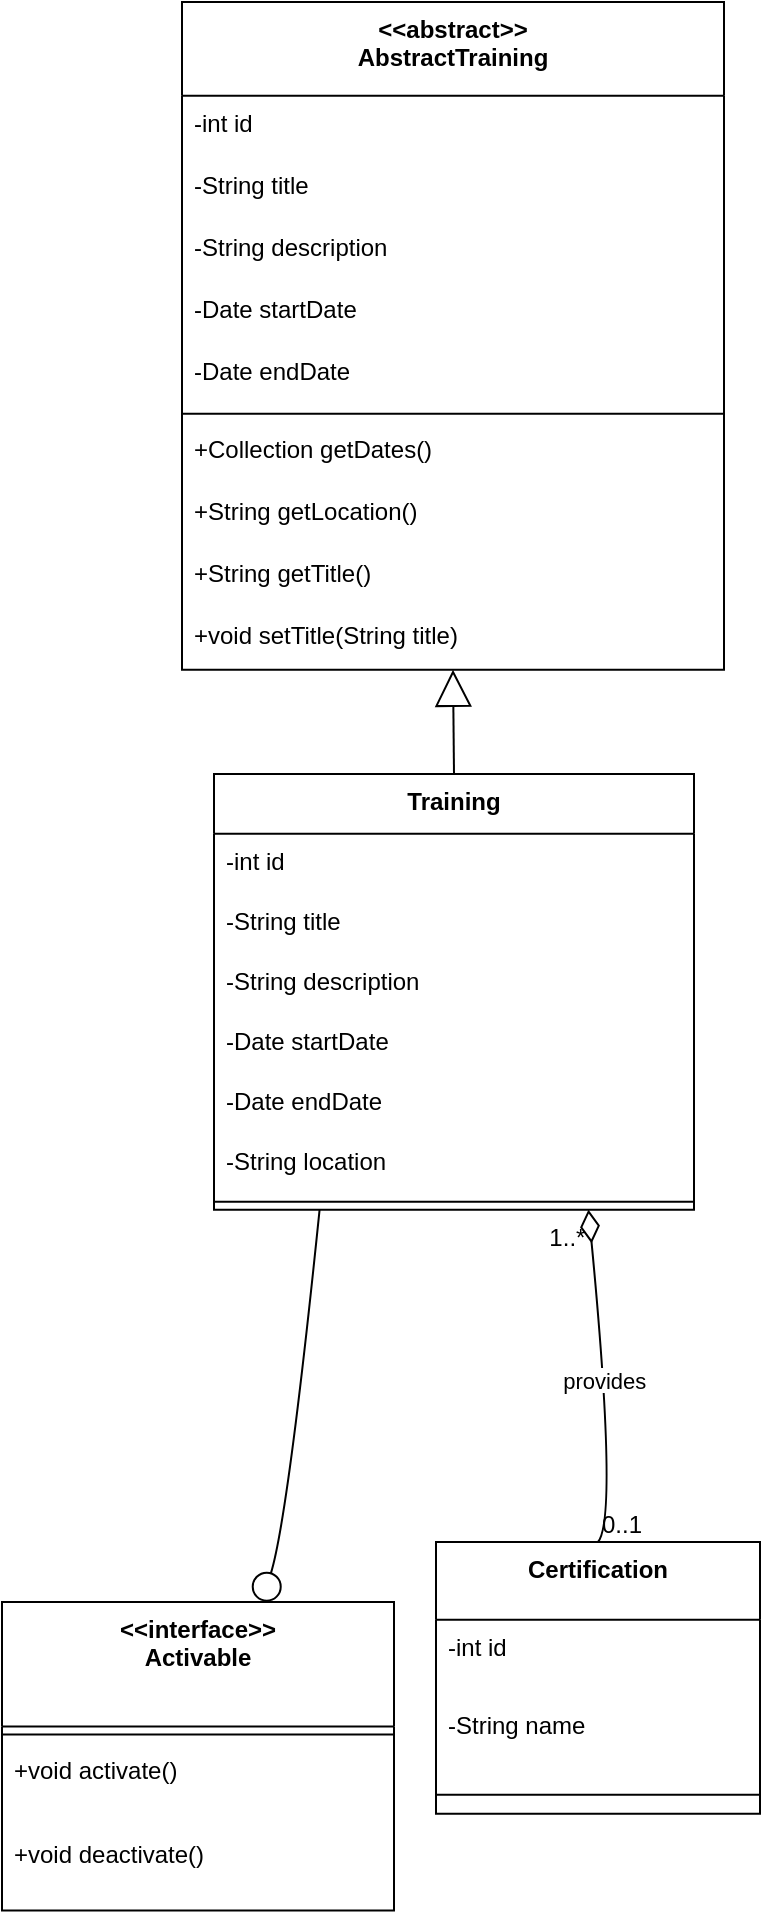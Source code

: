 <mxfile version="28.2.8">
  <diagram name="Page-1" id="EYg3MqegUCzYYS_CXkTB">
    <mxGraphModel dx="858" dy="404" grid="1" gridSize="10" guides="1" tooltips="1" connect="1" arrows="1" fold="1" page="1" pageScale="1" pageWidth="827" pageHeight="1169" math="0" shadow="0">
      <root>
        <mxCell id="0" />
        <mxCell id="1" parent="0" />
        <mxCell id="DrM0CufQLxGyzozMeJKn-111" value="&lt;&lt;abstract&gt;&gt;&#xa;AbstractTraining" style="swimlane;fontStyle=1;align=center;verticalAlign=top;childLayout=stackLayout;horizontal=1;startSize=46.857;horizontalStack=0;resizeParent=1;resizeParentMax=0;resizeLast=0;collapsible=0;marginBottom=0;" vertex="1" parent="1">
          <mxGeometry x="110" y="1140" width="271" height="333.857" as="geometry" />
        </mxCell>
        <mxCell id="DrM0CufQLxGyzozMeJKn-112" value="-int id" style="text;strokeColor=none;fillColor=none;align=left;verticalAlign=top;spacingLeft=4;spacingRight=4;overflow=hidden;rotatable=0;points=[[0,0.5],[1,0.5]];portConstraint=eastwest;" vertex="1" parent="DrM0CufQLxGyzozMeJKn-111">
          <mxGeometry y="46.857" width="271" height="31" as="geometry" />
        </mxCell>
        <mxCell id="DrM0CufQLxGyzozMeJKn-113" value="-String title" style="text;strokeColor=none;fillColor=none;align=left;verticalAlign=top;spacingLeft=4;spacingRight=4;overflow=hidden;rotatable=0;points=[[0,0.5],[1,0.5]];portConstraint=eastwest;" vertex="1" parent="DrM0CufQLxGyzozMeJKn-111">
          <mxGeometry y="77.857" width="271" height="31" as="geometry" />
        </mxCell>
        <mxCell id="DrM0CufQLxGyzozMeJKn-114" value="-String description" style="text;strokeColor=none;fillColor=none;align=left;verticalAlign=top;spacingLeft=4;spacingRight=4;overflow=hidden;rotatable=0;points=[[0,0.5],[1,0.5]];portConstraint=eastwest;" vertex="1" parent="DrM0CufQLxGyzozMeJKn-111">
          <mxGeometry y="108.857" width="271" height="31" as="geometry" />
        </mxCell>
        <mxCell id="DrM0CufQLxGyzozMeJKn-115" value="-Date startDate" style="text;strokeColor=none;fillColor=none;align=left;verticalAlign=top;spacingLeft=4;spacingRight=4;overflow=hidden;rotatable=0;points=[[0,0.5],[1,0.5]];portConstraint=eastwest;" vertex="1" parent="DrM0CufQLxGyzozMeJKn-111">
          <mxGeometry y="139.857" width="271" height="31" as="geometry" />
        </mxCell>
        <mxCell id="DrM0CufQLxGyzozMeJKn-116" value="-Date endDate" style="text;strokeColor=none;fillColor=none;align=left;verticalAlign=top;spacingLeft=4;spacingRight=4;overflow=hidden;rotatable=0;points=[[0,0.5],[1,0.5]];portConstraint=eastwest;" vertex="1" parent="DrM0CufQLxGyzozMeJKn-111">
          <mxGeometry y="170.857" width="271" height="31" as="geometry" />
        </mxCell>
        <mxCell id="DrM0CufQLxGyzozMeJKn-117" style="line;strokeWidth=1;fillColor=none;align=left;verticalAlign=middle;spacingTop=-1;spacingLeft=3;spacingRight=3;rotatable=0;labelPosition=right;points=[];portConstraint=eastwest;strokeColor=inherit;" vertex="1" parent="DrM0CufQLxGyzozMeJKn-111">
          <mxGeometry y="201.857" width="271" height="8" as="geometry" />
        </mxCell>
        <mxCell id="DrM0CufQLxGyzozMeJKn-118" value="+Collection getDates()" style="text;strokeColor=none;fillColor=none;align=left;verticalAlign=top;spacingLeft=4;spacingRight=4;overflow=hidden;rotatable=0;points=[[0,0.5],[1,0.5]];portConstraint=eastwest;" vertex="1" parent="DrM0CufQLxGyzozMeJKn-111">
          <mxGeometry y="209.857" width="271" height="31" as="geometry" />
        </mxCell>
        <mxCell id="DrM0CufQLxGyzozMeJKn-119" value="+String getLocation()" style="text;strokeColor=none;fillColor=none;align=left;verticalAlign=top;spacingLeft=4;spacingRight=4;overflow=hidden;rotatable=0;points=[[0,0.5],[1,0.5]];portConstraint=eastwest;" vertex="1" parent="DrM0CufQLxGyzozMeJKn-111">
          <mxGeometry y="240.857" width="271" height="31" as="geometry" />
        </mxCell>
        <mxCell id="DrM0CufQLxGyzozMeJKn-120" value="+String getTitle()" style="text;strokeColor=none;fillColor=none;align=left;verticalAlign=top;spacingLeft=4;spacingRight=4;overflow=hidden;rotatable=0;points=[[0,0.5],[1,0.5]];portConstraint=eastwest;" vertex="1" parent="DrM0CufQLxGyzozMeJKn-111">
          <mxGeometry y="271.857" width="271" height="31" as="geometry" />
        </mxCell>
        <mxCell id="DrM0CufQLxGyzozMeJKn-121" value="+void setTitle(String title)" style="text;strokeColor=none;fillColor=none;align=left;verticalAlign=top;spacingLeft=4;spacingRight=4;overflow=hidden;rotatable=0;points=[[0,0.5],[1,0.5]];portConstraint=eastwest;" vertex="1" parent="DrM0CufQLxGyzozMeJKn-111">
          <mxGeometry y="302.857" width="271" height="31" as="geometry" />
        </mxCell>
        <mxCell id="DrM0CufQLxGyzozMeJKn-122" value="Training" style="swimlane;fontStyle=1;align=center;verticalAlign=top;childLayout=stackLayout;horizontal=1;startSize=29.818;horizontalStack=0;resizeParent=1;resizeParentMax=0;resizeLast=0;collapsible=0;marginBottom=0;" vertex="1" parent="1">
          <mxGeometry x="126" y="1526" width="240" height="217.818" as="geometry" />
        </mxCell>
        <mxCell id="DrM0CufQLxGyzozMeJKn-123" value="-int id" style="text;strokeColor=none;fillColor=none;align=left;verticalAlign=top;spacingLeft=4;spacingRight=4;overflow=hidden;rotatable=0;points=[[0,0.5],[1,0.5]];portConstraint=eastwest;" vertex="1" parent="DrM0CufQLxGyzozMeJKn-122">
          <mxGeometry y="29.818" width="240" height="30" as="geometry" />
        </mxCell>
        <mxCell id="DrM0CufQLxGyzozMeJKn-124" value="-String title" style="text;strokeColor=none;fillColor=none;align=left;verticalAlign=top;spacingLeft=4;spacingRight=4;overflow=hidden;rotatable=0;points=[[0,0.5],[1,0.5]];portConstraint=eastwest;" vertex="1" parent="DrM0CufQLxGyzozMeJKn-122">
          <mxGeometry y="59.818" width="240" height="30" as="geometry" />
        </mxCell>
        <mxCell id="DrM0CufQLxGyzozMeJKn-125" value="-String description" style="text;strokeColor=none;fillColor=none;align=left;verticalAlign=top;spacingLeft=4;spacingRight=4;overflow=hidden;rotatable=0;points=[[0,0.5],[1,0.5]];portConstraint=eastwest;" vertex="1" parent="DrM0CufQLxGyzozMeJKn-122">
          <mxGeometry y="89.818" width="240" height="30" as="geometry" />
        </mxCell>
        <mxCell id="DrM0CufQLxGyzozMeJKn-126" value="-Date startDate" style="text;strokeColor=none;fillColor=none;align=left;verticalAlign=top;spacingLeft=4;spacingRight=4;overflow=hidden;rotatable=0;points=[[0,0.5],[1,0.5]];portConstraint=eastwest;" vertex="1" parent="DrM0CufQLxGyzozMeJKn-122">
          <mxGeometry y="119.818" width="240" height="30" as="geometry" />
        </mxCell>
        <mxCell id="DrM0CufQLxGyzozMeJKn-127" value="-Date endDate" style="text;strokeColor=none;fillColor=none;align=left;verticalAlign=top;spacingLeft=4;spacingRight=4;overflow=hidden;rotatable=0;points=[[0,0.5],[1,0.5]];portConstraint=eastwest;" vertex="1" parent="DrM0CufQLxGyzozMeJKn-122">
          <mxGeometry y="149.818" width="240" height="30" as="geometry" />
        </mxCell>
        <mxCell id="DrM0CufQLxGyzozMeJKn-128" value="-String location" style="text;strokeColor=none;fillColor=none;align=left;verticalAlign=top;spacingLeft=4;spacingRight=4;overflow=hidden;rotatable=0;points=[[0,0.5],[1,0.5]];portConstraint=eastwest;" vertex="1" parent="DrM0CufQLxGyzozMeJKn-122">
          <mxGeometry y="179.818" width="240" height="30" as="geometry" />
        </mxCell>
        <mxCell id="DrM0CufQLxGyzozMeJKn-129" style="line;strokeWidth=1;fillColor=none;align=left;verticalAlign=middle;spacingTop=-1;spacingLeft=3;spacingRight=3;rotatable=0;labelPosition=right;points=[];portConstraint=eastwest;strokeColor=inherit;" vertex="1" parent="DrM0CufQLxGyzozMeJKn-122">
          <mxGeometry y="209.818" width="240" height="8" as="geometry" />
        </mxCell>
        <mxCell id="DrM0CufQLxGyzozMeJKn-134" value="Certification" style="swimlane;fontStyle=1;align=center;verticalAlign=top;childLayout=stackLayout;horizontal=1;startSize=38.857;horizontalStack=0;resizeParent=1;resizeParentMax=0;resizeLast=0;collapsible=0;marginBottom=0;" vertex="1" parent="1">
          <mxGeometry x="237" y="1910" width="162" height="135.857" as="geometry" />
        </mxCell>
        <mxCell id="DrM0CufQLxGyzozMeJKn-135" value="-int id" style="text;strokeColor=none;fillColor=none;align=left;verticalAlign=top;spacingLeft=4;spacingRight=4;overflow=hidden;rotatable=0;points=[[0,0.5],[1,0.5]];portConstraint=eastwest;" vertex="1" parent="DrM0CufQLxGyzozMeJKn-134">
          <mxGeometry y="38.857" width="162" height="39" as="geometry" />
        </mxCell>
        <mxCell id="DrM0CufQLxGyzozMeJKn-136" value="-String name" style="text;strokeColor=none;fillColor=none;align=left;verticalAlign=top;spacingLeft=4;spacingRight=4;overflow=hidden;rotatable=0;points=[[0,0.5],[1,0.5]];portConstraint=eastwest;" vertex="1" parent="DrM0CufQLxGyzozMeJKn-134">
          <mxGeometry y="77.857" width="162" height="39" as="geometry" />
        </mxCell>
        <mxCell id="DrM0CufQLxGyzozMeJKn-137" style="line;strokeWidth=1;fillColor=none;align=left;verticalAlign=middle;spacingTop=-1;spacingLeft=3;spacingRight=3;rotatable=0;labelPosition=right;points=[];portConstraint=eastwest;strokeColor=inherit;" vertex="1" parent="DrM0CufQLxGyzozMeJKn-134">
          <mxGeometry y="116.857" width="162" height="19" as="geometry" />
        </mxCell>
        <mxCell id="DrM0CufQLxGyzozMeJKn-138" value="&lt;&lt;interface&gt;&gt;&#xa;Activable" style="swimlane;fontStyle=1;align=center;verticalAlign=top;childLayout=stackLayout;horizontal=1;startSize=62.25;horizontalStack=0;resizeParent=1;resizeParentMax=0;resizeLast=0;collapsible=0;marginBottom=0;" vertex="1" parent="1">
          <mxGeometry x="20" y="1940" width="196" height="154.25" as="geometry" />
        </mxCell>
        <mxCell id="DrM0CufQLxGyzozMeJKn-139" style="line;strokeWidth=1;fillColor=none;align=left;verticalAlign=middle;spacingTop=-1;spacingLeft=3;spacingRight=3;rotatable=0;labelPosition=right;points=[];portConstraint=eastwest;strokeColor=inherit;" vertex="1" parent="DrM0CufQLxGyzozMeJKn-138">
          <mxGeometry y="62.25" width="196" height="8" as="geometry" />
        </mxCell>
        <mxCell id="DrM0CufQLxGyzozMeJKn-140" value="+void activate()" style="text;strokeColor=none;fillColor=none;align=left;verticalAlign=top;spacingLeft=4;spacingRight=4;overflow=hidden;rotatable=0;points=[[0,0.5],[1,0.5]];portConstraint=eastwest;" vertex="1" parent="DrM0CufQLxGyzozMeJKn-138">
          <mxGeometry y="70.25" width="196" height="42" as="geometry" />
        </mxCell>
        <mxCell id="DrM0CufQLxGyzozMeJKn-141" value="+void deactivate()" style="text;strokeColor=none;fillColor=none;align=left;verticalAlign=top;spacingLeft=4;spacingRight=4;overflow=hidden;rotatable=0;points=[[0,0.5],[1,0.5]];portConstraint=eastwest;" vertex="1" parent="DrM0CufQLxGyzozMeJKn-138">
          <mxGeometry y="112.25" width="196" height="42" as="geometry" />
        </mxCell>
        <mxCell id="DrM0CufQLxGyzozMeJKn-143" value="" style="curved=1;startArrow=block;startSize=16;startFill=0;endArrow=none;exitX=0.5;exitY=1;entryX=0.5;entryY=0;rounded=0;" edge="1" parent="1" source="DrM0CufQLxGyzozMeJKn-111" target="DrM0CufQLxGyzozMeJKn-122">
          <mxGeometry relative="1" as="geometry">
            <Array as="points" />
          </mxGeometry>
        </mxCell>
        <mxCell id="DrM0CufQLxGyzozMeJKn-144" value="" style="curved=1;startArrow=none;endArrow=circle;endFill=0;exitX=0.22;exitY=1;rounded=0;" edge="1" parent="1" source="DrM0CufQLxGyzozMeJKn-122">
          <mxGeometry relative="1" as="geometry">
            <Array as="points">
              <mxPoint x="163" y="1898" />
            </Array>
            <mxPoint x="150" y="1940" as="targetPoint" />
          </mxGeometry>
        </mxCell>
        <mxCell id="DrM0CufQLxGyzozMeJKn-145" value="provides" style="curved=1;startArrow=diamondThin;startSize=14;startFill=0;endArrow=none;exitX=0.78;exitY=1;entryX=0.5;entryY=0;rounded=0;" edge="1" parent="1" source="DrM0CufQLxGyzozMeJKn-122" target="DrM0CufQLxGyzozMeJKn-134">
          <mxGeometry relative="1" as="geometry">
            <Array as="points">
              <mxPoint x="328" y="1898" />
            </Array>
          </mxGeometry>
        </mxCell>
        <mxCell id="DrM0CufQLxGyzozMeJKn-146" value="1..*" style="edgeLabel;resizable=0;labelBackgroundColor=none;fontSize=12;align=right;verticalAlign=top;" vertex="1" parent="DrM0CufQLxGyzozMeJKn-145">
          <mxGeometry x="-1" relative="1" as="geometry" />
        </mxCell>
        <mxCell id="DrM0CufQLxGyzozMeJKn-147" value="0..1" style="edgeLabel;resizable=0;labelBackgroundColor=none;fontSize=12;align=left;verticalAlign=bottom;" vertex="1" parent="DrM0CufQLxGyzozMeJKn-145">
          <mxGeometry x="1" relative="1" as="geometry" />
        </mxCell>
      </root>
    </mxGraphModel>
  </diagram>
</mxfile>
